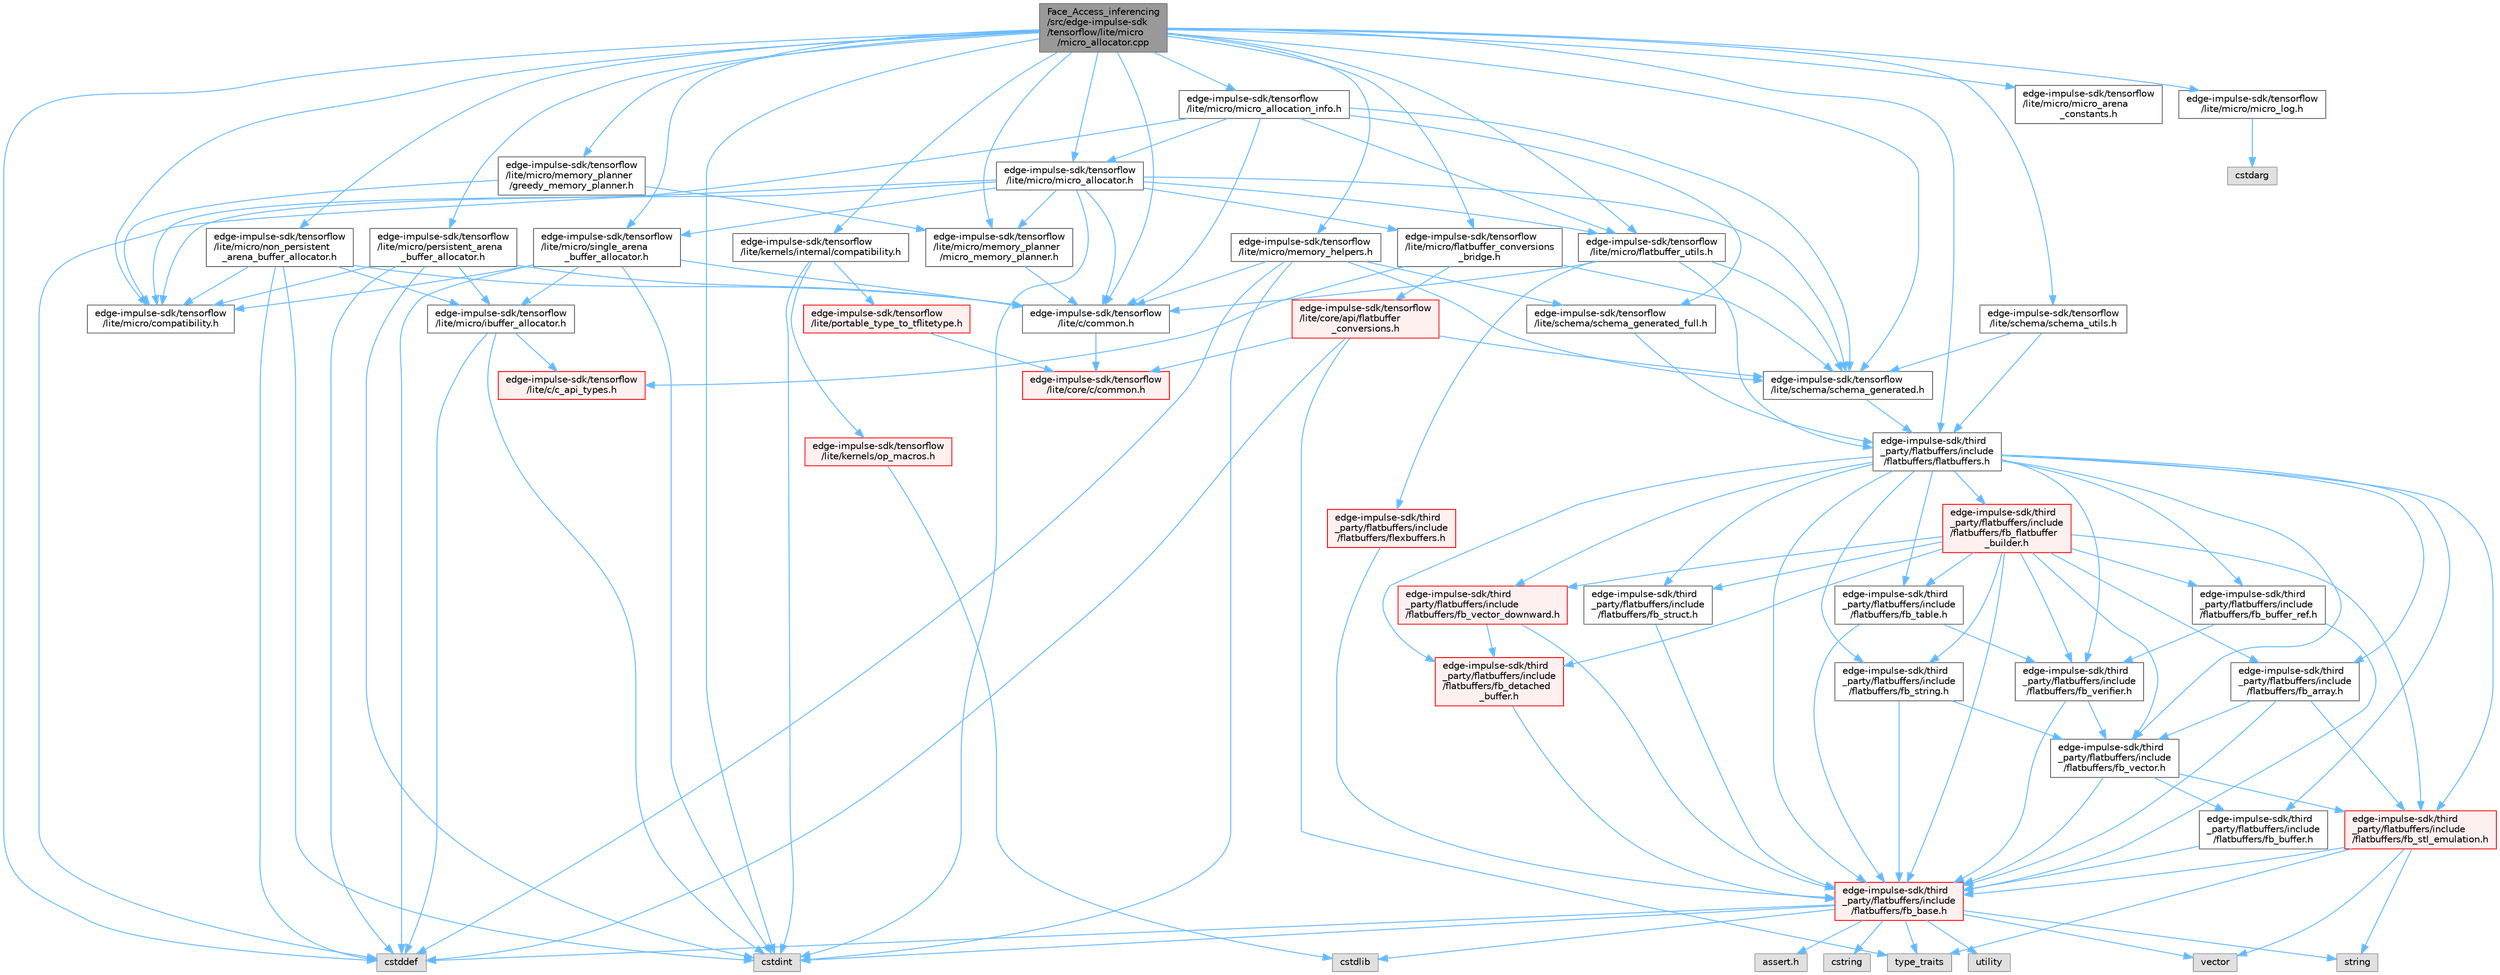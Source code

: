 digraph "Face_Access_inferencing/src/edge-impulse-sdk/tensorflow/lite/micro/micro_allocator.cpp"
{
 // LATEX_PDF_SIZE
  bgcolor="transparent";
  edge [fontname=Helvetica,fontsize=10,labelfontname=Helvetica,labelfontsize=10];
  node [fontname=Helvetica,fontsize=10,shape=box,height=0.2,width=0.4];
  Node1 [id="Node000001",label="Face_Access_inferencing\l/src/edge-impulse-sdk\l/tensorflow/lite/micro\l/micro_allocator.cpp",height=0.2,width=0.4,color="gray40", fillcolor="grey60", style="filled", fontcolor="black",tooltip=" "];
  Node1 -> Node2 [id="edge141_Node000001_Node000002",color="steelblue1",style="solid",tooltip=" "];
  Node2 [id="Node000002",label="edge-impulse-sdk/tensorflow\l/lite/micro/micro_allocator.h",height=0.2,width=0.4,color="grey40", fillcolor="white", style="filled",URL="$_face___access__inferencing_2src_2edge-impulse-sdk_2tensorflow_2lite_2micro_2micro__allocator_8h.html",tooltip=" "];
  Node2 -> Node3 [id="edge142_Node000002_Node000003",color="steelblue1",style="solid",tooltip=" "];
  Node3 [id="Node000003",label="cstddef",height=0.2,width=0.4,color="grey60", fillcolor="#E0E0E0", style="filled",tooltip=" "];
  Node2 -> Node4 [id="edge143_Node000002_Node000004",color="steelblue1",style="solid",tooltip=" "];
  Node4 [id="Node000004",label="cstdint",height=0.2,width=0.4,color="grey60", fillcolor="#E0E0E0", style="filled",tooltip=" "];
  Node2 -> Node5 [id="edge144_Node000002_Node000005",color="steelblue1",style="solid",tooltip=" "];
  Node5 [id="Node000005",label="edge-impulse-sdk/tensorflow\l/lite/c/common.h",height=0.2,width=0.4,color="grey40", fillcolor="white", style="filled",URL="$_face___access__inferencing_2src_2edge-impulse-sdk_2tensorflow_2lite_2c_2common_8h.html",tooltip=" "];
  Node5 -> Node6 [id="edge145_Node000005_Node000006",color="steelblue1",style="solid",tooltip=" "];
  Node6 [id="Node000006",label="edge-impulse-sdk/tensorflow\l/lite/core/c/common.h",height=0.2,width=0.4,color="red", fillcolor="#FFF0F0", style="filled",URL="$_face___access__inferencing_2src_2edge-impulse-sdk_2tensorflow_2lite_2core_2c_2common_8h.html",tooltip=" "];
  Node2 -> Node12 [id="edge146_Node000002_Node000012",color="steelblue1",style="solid",tooltip=" "];
  Node12 [id="Node000012",label="edge-impulse-sdk/tensorflow\l/lite/micro/single_arena\l_buffer_allocator.h",height=0.2,width=0.4,color="grey40", fillcolor="white", style="filled",URL="$_face___access__inferencing_2src_2edge-impulse-sdk_2tensorflow_2lite_2micro_2single__arena__buffer__allocator_8h.html",tooltip=" "];
  Node12 -> Node3 [id="edge147_Node000012_Node000003",color="steelblue1",style="solid",tooltip=" "];
  Node12 -> Node4 [id="edge148_Node000012_Node000004",color="steelblue1",style="solid",tooltip=" "];
  Node12 -> Node5 [id="edge149_Node000012_Node000005",color="steelblue1",style="solid",tooltip=" "];
  Node12 -> Node13 [id="edge150_Node000012_Node000013",color="steelblue1",style="solid",tooltip=" "];
  Node13 [id="Node000013",label="edge-impulse-sdk/tensorflow\l/lite/micro/ibuffer_allocator.h",height=0.2,width=0.4,color="grey40", fillcolor="white", style="filled",URL="$_face___access__inferencing_2src_2edge-impulse-sdk_2tensorflow_2lite_2micro_2ibuffer__allocator_8h.html",tooltip=" "];
  Node13 -> Node3 [id="edge151_Node000013_Node000003",color="steelblue1",style="solid",tooltip=" "];
  Node13 -> Node4 [id="edge152_Node000013_Node000004",color="steelblue1",style="solid",tooltip=" "];
  Node13 -> Node14 [id="edge153_Node000013_Node000014",color="steelblue1",style="solid",tooltip=" "];
  Node14 [id="Node000014",label="edge-impulse-sdk/tensorflow\l/lite/c/c_api_types.h",height=0.2,width=0.4,color="red", fillcolor="#FFF0F0", style="filled",URL="$_face___access__inferencing_2src_2edge-impulse-sdk_2tensorflow_2lite_2c_2c__api__types_8h.html",tooltip=" "];
  Node12 -> Node15 [id="edge154_Node000012_Node000015",color="steelblue1",style="solid",tooltip=" "];
  Node15 [id="Node000015",label="edge-impulse-sdk/tensorflow\l/lite/micro/compatibility.h",height=0.2,width=0.4,color="grey40", fillcolor="white", style="filled",URL="$_face___access__inferencing_2src_2edge-impulse-sdk_2tensorflow_2lite_2micro_2compatibility_8h.html",tooltip=" "];
  Node2 -> Node15 [id="edge155_Node000002_Node000015",color="steelblue1",style="solid",tooltip=" "];
  Node2 -> Node16 [id="edge156_Node000002_Node000016",color="steelblue1",style="solid",tooltip=" "];
  Node16 [id="Node000016",label="edge-impulse-sdk/tensorflow\l/lite/micro/flatbuffer_utils.h",height=0.2,width=0.4,color="grey40", fillcolor="white", style="filled",URL="$_face___access__inferencing_2src_2edge-impulse-sdk_2tensorflow_2lite_2micro_2flatbuffer__utils_8h.html",tooltip=" "];
  Node16 -> Node17 [id="edge157_Node000016_Node000017",color="steelblue1",style="solid",tooltip=" "];
  Node17 [id="Node000017",label="edge-impulse-sdk/third\l_party/flatbuffers/include\l/flatbuffers/flatbuffers.h",height=0.2,width=0.4,color="grey40", fillcolor="white", style="filled",URL="$_face___access__inferencing_2src_2edge-impulse-sdk_2third__party_2flatbuffers_2include_2flatbuffers_2flatbuffers_8h.html",tooltip=" "];
  Node17 -> Node18 [id="edge158_Node000017_Node000018",color="steelblue1",style="solid",tooltip=" "];
  Node18 [id="Node000018",label="edge-impulse-sdk/third\l_party/flatbuffers/include\l/flatbuffers/fb_array.h",height=0.2,width=0.4,color="grey40", fillcolor="white", style="filled",URL="$fb__array_8h.html",tooltip=" "];
  Node18 -> Node19 [id="edge159_Node000018_Node000019",color="steelblue1",style="solid",tooltip=" "];
  Node19 [id="Node000019",label="edge-impulse-sdk/third\l_party/flatbuffers/include\l/flatbuffers/fb_base.h",height=0.2,width=0.4,color="red", fillcolor="#FFF0F0", style="filled",URL="$fb__base_8h.html",tooltip=" "];
  Node19 -> Node20 [id="edge160_Node000019_Node000020",color="steelblue1",style="solid",tooltip=" "];
  Node20 [id="Node000020",label="assert.h",height=0.2,width=0.4,color="grey60", fillcolor="#E0E0E0", style="filled",tooltip=" "];
  Node19 -> Node4 [id="edge161_Node000019_Node000004",color="steelblue1",style="solid",tooltip=" "];
  Node19 -> Node3 [id="edge162_Node000019_Node000003",color="steelblue1",style="solid",tooltip=" "];
  Node19 -> Node21 [id="edge163_Node000019_Node000021",color="steelblue1",style="solid",tooltip=" "];
  Node21 [id="Node000021",label="cstdlib",height=0.2,width=0.4,color="grey60", fillcolor="#E0E0E0", style="filled",tooltip=" "];
  Node19 -> Node22 [id="edge164_Node000019_Node000022",color="steelblue1",style="solid",tooltip=" "];
  Node22 [id="Node000022",label="cstring",height=0.2,width=0.4,color="grey60", fillcolor="#E0E0E0", style="filled",tooltip=" "];
  Node19 -> Node23 [id="edge165_Node000019_Node000023",color="steelblue1",style="solid",tooltip=" "];
  Node23 [id="Node000023",label="utility",height=0.2,width=0.4,color="grey60", fillcolor="#E0E0E0", style="filled",tooltip=" "];
  Node19 -> Node24 [id="edge166_Node000019_Node000024",color="steelblue1",style="solid",tooltip=" "];
  Node24 [id="Node000024",label="string",height=0.2,width=0.4,color="grey60", fillcolor="#E0E0E0", style="filled",tooltip=" "];
  Node19 -> Node25 [id="edge167_Node000019_Node000025",color="steelblue1",style="solid",tooltip=" "];
  Node25 [id="Node000025",label="type_traits",height=0.2,width=0.4,color="grey60", fillcolor="#E0E0E0", style="filled",tooltip=" "];
  Node19 -> Node26 [id="edge168_Node000019_Node000026",color="steelblue1",style="solid",tooltip=" "];
  Node26 [id="Node000026",label="vector",height=0.2,width=0.4,color="grey60", fillcolor="#E0E0E0", style="filled",tooltip=" "];
  Node18 -> Node31 [id="edge169_Node000018_Node000031",color="steelblue1",style="solid",tooltip=" "];
  Node31 [id="Node000031",label="edge-impulse-sdk/third\l_party/flatbuffers/include\l/flatbuffers/fb_stl_emulation.h",height=0.2,width=0.4,color="red", fillcolor="#FFF0F0", style="filled",URL="$fb__stl__emulation_8h.html",tooltip=" "];
  Node31 -> Node19 [id="edge170_Node000031_Node000019",color="steelblue1",style="solid",tooltip=" "];
  Node31 -> Node24 [id="edge171_Node000031_Node000024",color="steelblue1",style="solid",tooltip=" "];
  Node31 -> Node25 [id="edge172_Node000031_Node000025",color="steelblue1",style="solid",tooltip=" "];
  Node31 -> Node26 [id="edge173_Node000031_Node000026",color="steelblue1",style="solid",tooltip=" "];
  Node18 -> Node33 [id="edge174_Node000018_Node000033",color="steelblue1",style="solid",tooltip=" "];
  Node33 [id="Node000033",label="edge-impulse-sdk/third\l_party/flatbuffers/include\l/flatbuffers/fb_vector.h",height=0.2,width=0.4,color="grey40", fillcolor="white", style="filled",URL="$fb__vector_8h.html",tooltip=" "];
  Node33 -> Node19 [id="edge175_Node000033_Node000019",color="steelblue1",style="solid",tooltip=" "];
  Node33 -> Node34 [id="edge176_Node000033_Node000034",color="steelblue1",style="solid",tooltip=" "];
  Node34 [id="Node000034",label="edge-impulse-sdk/third\l_party/flatbuffers/include\l/flatbuffers/fb_buffer.h",height=0.2,width=0.4,color="grey40", fillcolor="white", style="filled",URL="$fb__buffer_8h.html",tooltip=" "];
  Node34 -> Node19 [id="edge177_Node000034_Node000019",color="steelblue1",style="solid",tooltip=" "];
  Node33 -> Node31 [id="edge178_Node000033_Node000031",color="steelblue1",style="solid",tooltip=" "];
  Node17 -> Node19 [id="edge179_Node000017_Node000019",color="steelblue1",style="solid",tooltip=" "];
  Node17 -> Node34 [id="edge180_Node000017_Node000034",color="steelblue1",style="solid",tooltip=" "];
  Node17 -> Node35 [id="edge181_Node000017_Node000035",color="steelblue1",style="solid",tooltip=" "];
  Node35 [id="Node000035",label="edge-impulse-sdk/third\l_party/flatbuffers/include\l/flatbuffers/fb_buffer_ref.h",height=0.2,width=0.4,color="grey40", fillcolor="white", style="filled",URL="$fb__buffer__ref_8h.html",tooltip=" "];
  Node35 -> Node19 [id="edge182_Node000035_Node000019",color="steelblue1",style="solid",tooltip=" "];
  Node35 -> Node36 [id="edge183_Node000035_Node000036",color="steelblue1",style="solid",tooltip=" "];
  Node36 [id="Node000036",label="edge-impulse-sdk/third\l_party/flatbuffers/include\l/flatbuffers/fb_verifier.h",height=0.2,width=0.4,color="grey40", fillcolor="white", style="filled",URL="$fb__verifier_8h.html",tooltip=" "];
  Node36 -> Node19 [id="edge184_Node000036_Node000019",color="steelblue1",style="solid",tooltip=" "];
  Node36 -> Node33 [id="edge185_Node000036_Node000033",color="steelblue1",style="solid",tooltip=" "];
  Node17 -> Node37 [id="edge186_Node000017_Node000037",color="steelblue1",style="solid",tooltip=" "];
  Node37 [id="Node000037",label="edge-impulse-sdk/third\l_party/flatbuffers/include\l/flatbuffers/fb_detached\l_buffer.h",height=0.2,width=0.4,color="red", fillcolor="#FFF0F0", style="filled",URL="$fb__detached__buffer_8h.html",tooltip=" "];
  Node37 -> Node19 [id="edge187_Node000037_Node000019",color="steelblue1",style="solid",tooltip=" "];
  Node17 -> Node40 [id="edge188_Node000017_Node000040",color="steelblue1",style="solid",tooltip=" "];
  Node40 [id="Node000040",label="edge-impulse-sdk/third\l_party/flatbuffers/include\l/flatbuffers/fb_flatbuffer\l_builder.h",height=0.2,width=0.4,color="red", fillcolor="#FFF0F0", style="filled",URL="$fb__flatbuffer__builder_8h.html",tooltip=" "];
  Node40 -> Node18 [id="edge189_Node000040_Node000018",color="steelblue1",style="solid",tooltip=" "];
  Node40 -> Node19 [id="edge190_Node000040_Node000019",color="steelblue1",style="solid",tooltip=" "];
  Node40 -> Node35 [id="edge191_Node000040_Node000035",color="steelblue1",style="solid",tooltip=" "];
  Node40 -> Node37 [id="edge192_Node000040_Node000037",color="steelblue1",style="solid",tooltip=" "];
  Node40 -> Node31 [id="edge193_Node000040_Node000031",color="steelblue1",style="solid",tooltip=" "];
  Node40 -> Node43 [id="edge194_Node000040_Node000043",color="steelblue1",style="solid",tooltip=" "];
  Node43 [id="Node000043",label="edge-impulse-sdk/third\l_party/flatbuffers/include\l/flatbuffers/fb_string.h",height=0.2,width=0.4,color="grey40", fillcolor="white", style="filled",URL="$fb__string_8h.html",tooltip=" "];
  Node43 -> Node19 [id="edge195_Node000043_Node000019",color="steelblue1",style="solid",tooltip=" "];
  Node43 -> Node33 [id="edge196_Node000043_Node000033",color="steelblue1",style="solid",tooltip=" "];
  Node40 -> Node44 [id="edge197_Node000040_Node000044",color="steelblue1",style="solid",tooltip=" "];
  Node44 [id="Node000044",label="edge-impulse-sdk/third\l_party/flatbuffers/include\l/flatbuffers/fb_struct.h",height=0.2,width=0.4,color="grey40", fillcolor="white", style="filled",URL="$fb__struct_8h.html",tooltip=" "];
  Node44 -> Node19 [id="edge198_Node000044_Node000019",color="steelblue1",style="solid",tooltip=" "];
  Node40 -> Node45 [id="edge199_Node000040_Node000045",color="steelblue1",style="solid",tooltip=" "];
  Node45 [id="Node000045",label="edge-impulse-sdk/third\l_party/flatbuffers/include\l/flatbuffers/fb_table.h",height=0.2,width=0.4,color="grey40", fillcolor="white", style="filled",URL="$fb__table_8h.html",tooltip=" "];
  Node45 -> Node19 [id="edge200_Node000045_Node000019",color="steelblue1",style="solid",tooltip=" "];
  Node45 -> Node36 [id="edge201_Node000045_Node000036",color="steelblue1",style="solid",tooltip=" "];
  Node40 -> Node33 [id="edge202_Node000040_Node000033",color="steelblue1",style="solid",tooltip=" "];
  Node40 -> Node46 [id="edge203_Node000040_Node000046",color="steelblue1",style="solid",tooltip=" "];
  Node46 [id="Node000046",label="edge-impulse-sdk/third\l_party/flatbuffers/include\l/flatbuffers/fb_vector_downward.h",height=0.2,width=0.4,color="red", fillcolor="#FFF0F0", style="filled",URL="$fb__vector__downward_8h.html",tooltip=" "];
  Node46 -> Node19 [id="edge204_Node000046_Node000019",color="steelblue1",style="solid",tooltip=" "];
  Node46 -> Node37 [id="edge205_Node000046_Node000037",color="steelblue1",style="solid",tooltip=" "];
  Node40 -> Node36 [id="edge206_Node000040_Node000036",color="steelblue1",style="solid",tooltip=" "];
  Node17 -> Node31 [id="edge207_Node000017_Node000031",color="steelblue1",style="solid",tooltip=" "];
  Node17 -> Node43 [id="edge208_Node000017_Node000043",color="steelblue1",style="solid",tooltip=" "];
  Node17 -> Node44 [id="edge209_Node000017_Node000044",color="steelblue1",style="solid",tooltip=" "];
  Node17 -> Node45 [id="edge210_Node000017_Node000045",color="steelblue1",style="solid",tooltip=" "];
  Node17 -> Node33 [id="edge211_Node000017_Node000033",color="steelblue1",style="solid",tooltip=" "];
  Node17 -> Node46 [id="edge212_Node000017_Node000046",color="steelblue1",style="solid",tooltip=" "];
  Node17 -> Node36 [id="edge213_Node000017_Node000036",color="steelblue1",style="solid",tooltip=" "];
  Node16 -> Node47 [id="edge214_Node000016_Node000047",color="steelblue1",style="solid",tooltip=" "];
  Node47 [id="Node000047",label="edge-impulse-sdk/third\l_party/flatbuffers/include\l/flatbuffers/flexbuffers.h",height=0.2,width=0.4,color="red", fillcolor="#FFF0F0", style="filled",URL="$_face___access__inferencing_2src_2edge-impulse-sdk_2third__party_2flatbuffers_2include_2flatbuffers_2flexbuffers_8h.html",tooltip=" "];
  Node47 -> Node19 [id="edge215_Node000047_Node000019",color="steelblue1",style="solid",tooltip=" "];
  Node16 -> Node5 [id="edge216_Node000016_Node000005",color="steelblue1",style="solid",tooltip=" "];
  Node16 -> Node54 [id="edge217_Node000016_Node000054",color="steelblue1",style="solid",tooltip=" "];
  Node54 [id="Node000054",label="edge-impulse-sdk/tensorflow\l/lite/schema/schema_generated.h",height=0.2,width=0.4,color="grey40", fillcolor="white", style="filled",URL="$_face___access__inferencing_2src_2edge-impulse-sdk_2tensorflow_2lite_2schema_2schema__generated_8h.html",tooltip=" "];
  Node54 -> Node17 [id="edge218_Node000054_Node000017",color="steelblue1",style="solid",tooltip=" "];
  Node2 -> Node55 [id="edge219_Node000002_Node000055",color="steelblue1",style="solid",tooltip=" "];
  Node55 [id="Node000055",label="edge-impulse-sdk/tensorflow\l/lite/micro/memory_planner\l/micro_memory_planner.h",height=0.2,width=0.4,color="grey40", fillcolor="white", style="filled",URL="$_face___access__inferencing_2src_2edge-impulse-sdk_2tensorflow_2lite_2micro_2memory__planner_2micro__memory__planner_8h.html",tooltip=" "];
  Node55 -> Node5 [id="edge220_Node000055_Node000005",color="steelblue1",style="solid",tooltip=" "];
  Node2 -> Node56 [id="edge221_Node000002_Node000056",color="steelblue1",style="solid",tooltip=" "];
  Node56 [id="Node000056",label="edge-impulse-sdk/tensorflow\l/lite/micro/flatbuffer_conversions\l_bridge.h",height=0.2,width=0.4,color="grey40", fillcolor="white", style="filled",URL="$_face___access__inferencing_2src_2edge-impulse-sdk_2tensorflow_2lite_2micro_2flatbuffer__conversions__bridge_8h.html",tooltip=" "];
  Node56 -> Node14 [id="edge222_Node000056_Node000014",color="steelblue1",style="solid",tooltip=" "];
  Node56 -> Node57 [id="edge223_Node000056_Node000057",color="steelblue1",style="solid",tooltip=" "];
  Node57 [id="Node000057",label="edge-impulse-sdk/tensorflow\l/lite/core/api/flatbuffer\l_conversions.h",height=0.2,width=0.4,color="red", fillcolor="#FFF0F0", style="filled",URL="$_face___access__inferencing_2src_2edge-impulse-sdk_2tensorflow_2lite_2core_2api_2flatbuffer__conversions_8h.html",tooltip=" "];
  Node57 -> Node3 [id="edge224_Node000057_Node000003",color="steelblue1",style="solid",tooltip=" "];
  Node57 -> Node25 [id="edge225_Node000057_Node000025",color="steelblue1",style="solid",tooltip=" "];
  Node57 -> Node6 [id="edge226_Node000057_Node000006",color="steelblue1",style="solid",tooltip=" "];
  Node57 -> Node54 [id="edge227_Node000057_Node000054",color="steelblue1",style="solid",tooltip=" "];
  Node56 -> Node54 [id="edge228_Node000056_Node000054",color="steelblue1",style="solid",tooltip=" "];
  Node2 -> Node54 [id="edge229_Node000002_Node000054",color="steelblue1",style="solid",tooltip=" "];
  Node1 -> Node3 [id="edge230_Node000001_Node000003",color="steelblue1",style="solid",tooltip=" "];
  Node1 -> Node4 [id="edge231_Node000001_Node000004",color="steelblue1",style="solid",tooltip=" "];
  Node1 -> Node17 [id="edge232_Node000001_Node000017",color="steelblue1",style="solid",tooltip=" "];
  Node1 -> Node5 [id="edge233_Node000001_Node000005",color="steelblue1",style="solid",tooltip=" "];
  Node1 -> Node61 [id="edge234_Node000001_Node000061",color="steelblue1",style="solid",tooltip=" "];
  Node61 [id="Node000061",label="edge-impulse-sdk/tensorflow\l/lite/kernels/internal/compatibility.h",height=0.2,width=0.4,color="grey40", fillcolor="white", style="filled",URL="$_face___access__inferencing_2src_2edge-impulse-sdk_2tensorflow_2lite_2kernels_2internal_2compatibility_8h.html",tooltip=" "];
  Node61 -> Node4 [id="edge235_Node000061_Node000004",color="steelblue1",style="solid",tooltip=" "];
  Node61 -> Node62 [id="edge236_Node000061_Node000062",color="steelblue1",style="solid",tooltip=" "];
  Node62 [id="Node000062",label="edge-impulse-sdk/tensorflow\l/lite/portable_type_to_tflitetype.h",height=0.2,width=0.4,color="red", fillcolor="#FFF0F0", style="filled",URL="$_face___access__inferencing_2src_2edge-impulse-sdk_2tensorflow_2lite_2portable__type__to__tflitetype_8h.html",tooltip=" "];
  Node62 -> Node6 [id="edge237_Node000062_Node000006",color="steelblue1",style="solid",tooltip=" "];
  Node61 -> Node63 [id="edge238_Node000061_Node000063",color="steelblue1",style="solid",tooltip=" "];
  Node63 [id="Node000063",label="edge-impulse-sdk/tensorflow\l/lite/kernels/op_macros.h",height=0.2,width=0.4,color="red", fillcolor="#FFF0F0", style="filled",URL="$_face___access__inferencing_2src_2edge-impulse-sdk_2tensorflow_2lite_2kernels_2op__macros_8h.html",tooltip=" "];
  Node63 -> Node21 [id="edge239_Node000063_Node000021",color="steelblue1",style="solid",tooltip=" "];
  Node1 -> Node65 [id="edge240_Node000001_Node000065",color="steelblue1",style="solid",tooltip=" "];
  Node65 [id="Node000065",label="edge-impulse-sdk/tensorflow\l/lite/micro/non_persistent\l_arena_buffer_allocator.h",height=0.2,width=0.4,color="grey40", fillcolor="white", style="filled",URL="$_face___access__inferencing_2src_2edge-impulse-sdk_2tensorflow_2lite_2micro_2non__persistent__arena__buffer__allocator_8h.html",tooltip=" "];
  Node65 -> Node3 [id="edge241_Node000065_Node000003",color="steelblue1",style="solid",tooltip=" "];
  Node65 -> Node4 [id="edge242_Node000065_Node000004",color="steelblue1",style="solid",tooltip=" "];
  Node65 -> Node5 [id="edge243_Node000065_Node000005",color="steelblue1",style="solid",tooltip=" "];
  Node65 -> Node13 [id="edge244_Node000065_Node000013",color="steelblue1",style="solid",tooltip=" "];
  Node65 -> Node15 [id="edge245_Node000065_Node000015",color="steelblue1",style="solid",tooltip=" "];
  Node1 -> Node66 [id="edge246_Node000001_Node000066",color="steelblue1",style="solid",tooltip=" "];
  Node66 [id="Node000066",label="edge-impulse-sdk/tensorflow\l/lite/micro/persistent_arena\l_buffer_allocator.h",height=0.2,width=0.4,color="grey40", fillcolor="white", style="filled",URL="$_face___access__inferencing_2src_2edge-impulse-sdk_2tensorflow_2lite_2micro_2persistent__arena__buffer__allocator_8h.html",tooltip=" "];
  Node66 -> Node3 [id="edge247_Node000066_Node000003",color="steelblue1",style="solid",tooltip=" "];
  Node66 -> Node4 [id="edge248_Node000066_Node000004",color="steelblue1",style="solid",tooltip=" "];
  Node66 -> Node5 [id="edge249_Node000066_Node000005",color="steelblue1",style="solid",tooltip=" "];
  Node66 -> Node13 [id="edge250_Node000066_Node000013",color="steelblue1",style="solid",tooltip=" "];
  Node66 -> Node15 [id="edge251_Node000066_Node000015",color="steelblue1",style="solid",tooltip=" "];
  Node1 -> Node12 [id="edge252_Node000001_Node000012",color="steelblue1",style="solid",tooltip=" "];
  Node1 -> Node15 [id="edge253_Node000001_Node000015",color="steelblue1",style="solid",tooltip=" "];
  Node1 -> Node16 [id="edge254_Node000001_Node000016",color="steelblue1",style="solid",tooltip=" "];
  Node1 -> Node67 [id="edge255_Node000001_Node000067",color="steelblue1",style="solid",tooltip=" "];
  Node67 [id="Node000067",label="edge-impulse-sdk/tensorflow\l/lite/micro/memory_helpers.h",height=0.2,width=0.4,color="grey40", fillcolor="white", style="filled",URL="$_face___access__inferencing_2src_2edge-impulse-sdk_2tensorflow_2lite_2micro_2memory__helpers_8h.html",tooltip=" "];
  Node67 -> Node3 [id="edge256_Node000067_Node000003",color="steelblue1",style="solid",tooltip=" "];
  Node67 -> Node4 [id="edge257_Node000067_Node000004",color="steelblue1",style="solid",tooltip=" "];
  Node67 -> Node5 [id="edge258_Node000067_Node000005",color="steelblue1",style="solid",tooltip=" "];
  Node67 -> Node54 [id="edge259_Node000067_Node000054",color="steelblue1",style="solid",tooltip=" "];
  Node67 -> Node68 [id="edge260_Node000067_Node000068",color="steelblue1",style="solid",tooltip=" "];
  Node68 [id="Node000068",label="edge-impulse-sdk/tensorflow\l/lite/schema/schema_generated_full.h",height=0.2,width=0.4,color="grey40", fillcolor="white", style="filled",URL="$schema__generated__full_8h.html",tooltip=" "];
  Node68 -> Node17 [id="edge261_Node000068_Node000017",color="steelblue1",style="solid",tooltip=" "];
  Node1 -> Node69 [id="edge262_Node000001_Node000069",color="steelblue1",style="solid",tooltip=" "];
  Node69 [id="Node000069",label="edge-impulse-sdk/tensorflow\l/lite/micro/memory_planner\l/greedy_memory_planner.h",height=0.2,width=0.4,color="grey40", fillcolor="white", style="filled",URL="$_face___access__inferencing_2src_2edge-impulse-sdk_2tensorflow_2lite_2micro_2memory__planner_2greedy__memory__planner_8h.html",tooltip=" "];
  Node69 -> Node15 [id="edge263_Node000069_Node000015",color="steelblue1",style="solid",tooltip=" "];
  Node69 -> Node55 [id="edge264_Node000069_Node000055",color="steelblue1",style="solid",tooltip=" "];
  Node1 -> Node55 [id="edge265_Node000001_Node000055",color="steelblue1",style="solid",tooltip=" "];
  Node1 -> Node70 [id="edge266_Node000001_Node000070",color="steelblue1",style="solid",tooltip=" "];
  Node70 [id="Node000070",label="edge-impulse-sdk/tensorflow\l/lite/micro/micro_allocation_info.h",height=0.2,width=0.4,color="grey40", fillcolor="white", style="filled",URL="$_face___access__inferencing_2src_2edge-impulse-sdk_2tensorflow_2lite_2micro_2micro__allocation__info_8h.html",tooltip=" "];
  Node70 -> Node5 [id="edge267_Node000070_Node000005",color="steelblue1",style="solid",tooltip=" "];
  Node70 -> Node15 [id="edge268_Node000070_Node000015",color="steelblue1",style="solid",tooltip=" "];
  Node70 -> Node16 [id="edge269_Node000070_Node000016",color="steelblue1",style="solid",tooltip=" "];
  Node70 -> Node2 [id="edge270_Node000070_Node000002",color="steelblue1",style="solid",tooltip=" "];
  Node70 -> Node54 [id="edge271_Node000070_Node000054",color="steelblue1",style="solid",tooltip=" "];
  Node70 -> Node68 [id="edge272_Node000070_Node000068",color="steelblue1",style="solid",tooltip=" "];
  Node1 -> Node71 [id="edge273_Node000001_Node000071",color="steelblue1",style="solid",tooltip=" "];
  Node71 [id="Node000071",label="edge-impulse-sdk/tensorflow\l/lite/micro/micro_arena\l_constants.h",height=0.2,width=0.4,color="grey40", fillcolor="white", style="filled",URL="$_face___access__inferencing_2src_2edge-impulse-sdk_2tensorflow_2lite_2micro_2micro__arena__constants_8h.html",tooltip=" "];
  Node1 -> Node72 [id="edge274_Node000001_Node000072",color="steelblue1",style="solid",tooltip=" "];
  Node72 [id="Node000072",label="edge-impulse-sdk/tensorflow\l/lite/micro/micro_log.h",height=0.2,width=0.4,color="grey40", fillcolor="white", style="filled",URL="$_face___access__inferencing_2src_2edge-impulse-sdk_2tensorflow_2lite_2micro_2micro__log_8h.html",tooltip=" "];
  Node72 -> Node60 [id="edge275_Node000072_Node000060",color="steelblue1",style="solid",tooltip=" "];
  Node60 [id="Node000060",label="cstdarg",height=0.2,width=0.4,color="grey60", fillcolor="#E0E0E0", style="filled",tooltip=" "];
  Node1 -> Node56 [id="edge276_Node000001_Node000056",color="steelblue1",style="solid",tooltip=" "];
  Node1 -> Node54 [id="edge277_Node000001_Node000054",color="steelblue1",style="solid",tooltip=" "];
  Node1 -> Node73 [id="edge278_Node000001_Node000073",color="steelblue1",style="solid",tooltip=" "];
  Node73 [id="Node000073",label="edge-impulse-sdk/tensorflow\l/lite/schema/schema_utils.h",height=0.2,width=0.4,color="grey40", fillcolor="white", style="filled",URL="$_face___access__inferencing_2src_2edge-impulse-sdk_2tensorflow_2lite_2schema_2schema__utils_8h.html",tooltip=" "];
  Node73 -> Node17 [id="edge279_Node000073_Node000017",color="steelblue1",style="solid",tooltip=" "];
  Node73 -> Node54 [id="edge280_Node000073_Node000054",color="steelblue1",style="solid",tooltip=" "];
}
